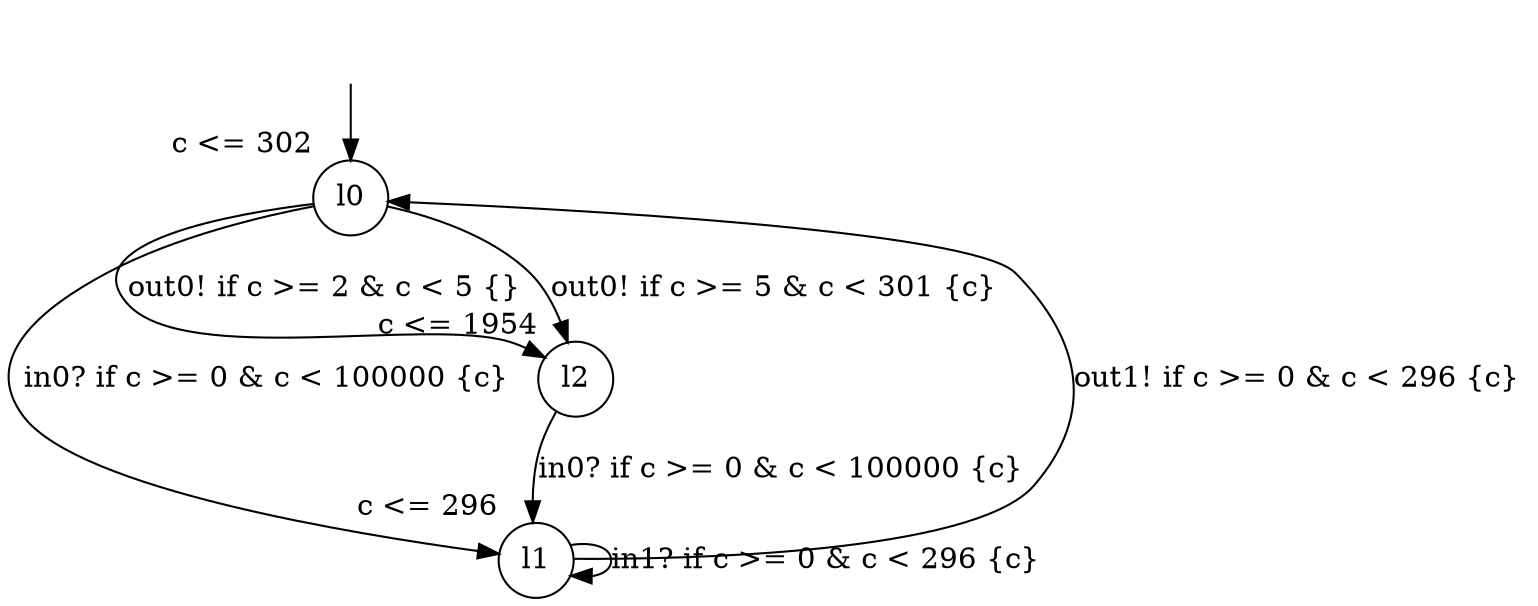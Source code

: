 digraph g {
__start0 [label="" shape="none"];
l0 [shape="circle" margin=0 label="l0", xlabel="c <= 302"];
l1 [shape="circle" margin=0 label="l1", xlabel="c <= 296"];
l2 [shape="circle" margin=0 label="l2", xlabel="c <= 1954"];
l0 -> l2 [label="out0! if c >= 2 & c < 5 {} "];
l0 -> l1 [label="in0? if c >= 0 & c < 100000 {c} "];
l0 -> l2 [label="out0! if c >= 5 & c < 301 {c} "];
l1 -> l1 [label="in1? if c >= 0 & c < 296 {c} "];
l1 -> l0 [label="out1! if c >= 0 & c < 296 {c} "];
l2 -> l1 [label="in0? if c >= 0 & c < 100000 {c} "];
__start0 -> l0;
}
